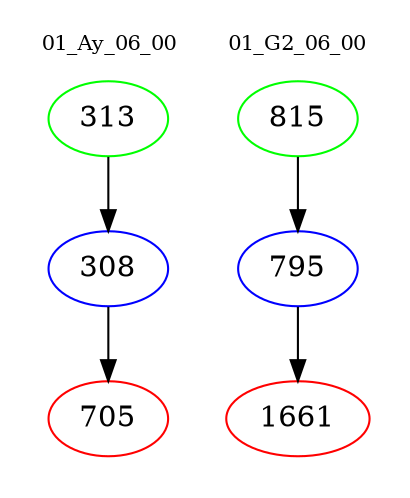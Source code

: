 digraph{
subgraph cluster_0 {
color = white
label = "01_Ay_06_00";
fontsize=10;
T0_313 [label="313", color="green"]
T0_313 -> T0_308 [color="black"]
T0_308 [label="308", color="blue"]
T0_308 -> T0_705 [color="black"]
T0_705 [label="705", color="red"]
}
subgraph cluster_1 {
color = white
label = "01_G2_06_00";
fontsize=10;
T1_815 [label="815", color="green"]
T1_815 -> T1_795 [color="black"]
T1_795 [label="795", color="blue"]
T1_795 -> T1_1661 [color="black"]
T1_1661 [label="1661", color="red"]
}
}
